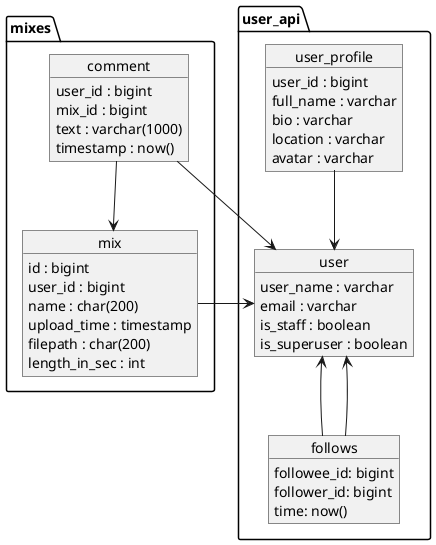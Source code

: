 @startuml database


package user_api {
    object user {
        user_name : varchar
        email : varchar
        is_staff : boolean
        is_superuser : boolean
    }
    object user_profile {
        user_id : bigint
        full_name : varchar
        bio : varchar
        location : varchar
        avatar : varchar
    }

    object follows {
        followee_id: bigint
        follower_id: bigint
        time: now()
    }
}

package mixes {

    object mix {
        id : bigint
        user_id : bigint
        name : char(200)
        upload_time : timestamp
        filepath : char(200)
        length_in_sec : int
    }

    object comment {
        user_id : bigint
        mix_id : bigint
        text : varchar(1000)
        timestamp : now()
    }



}





user <-- follows
user <-- follows
mix -> user
user_profile --> user
comment --> user
comment --> mix

@enduml
